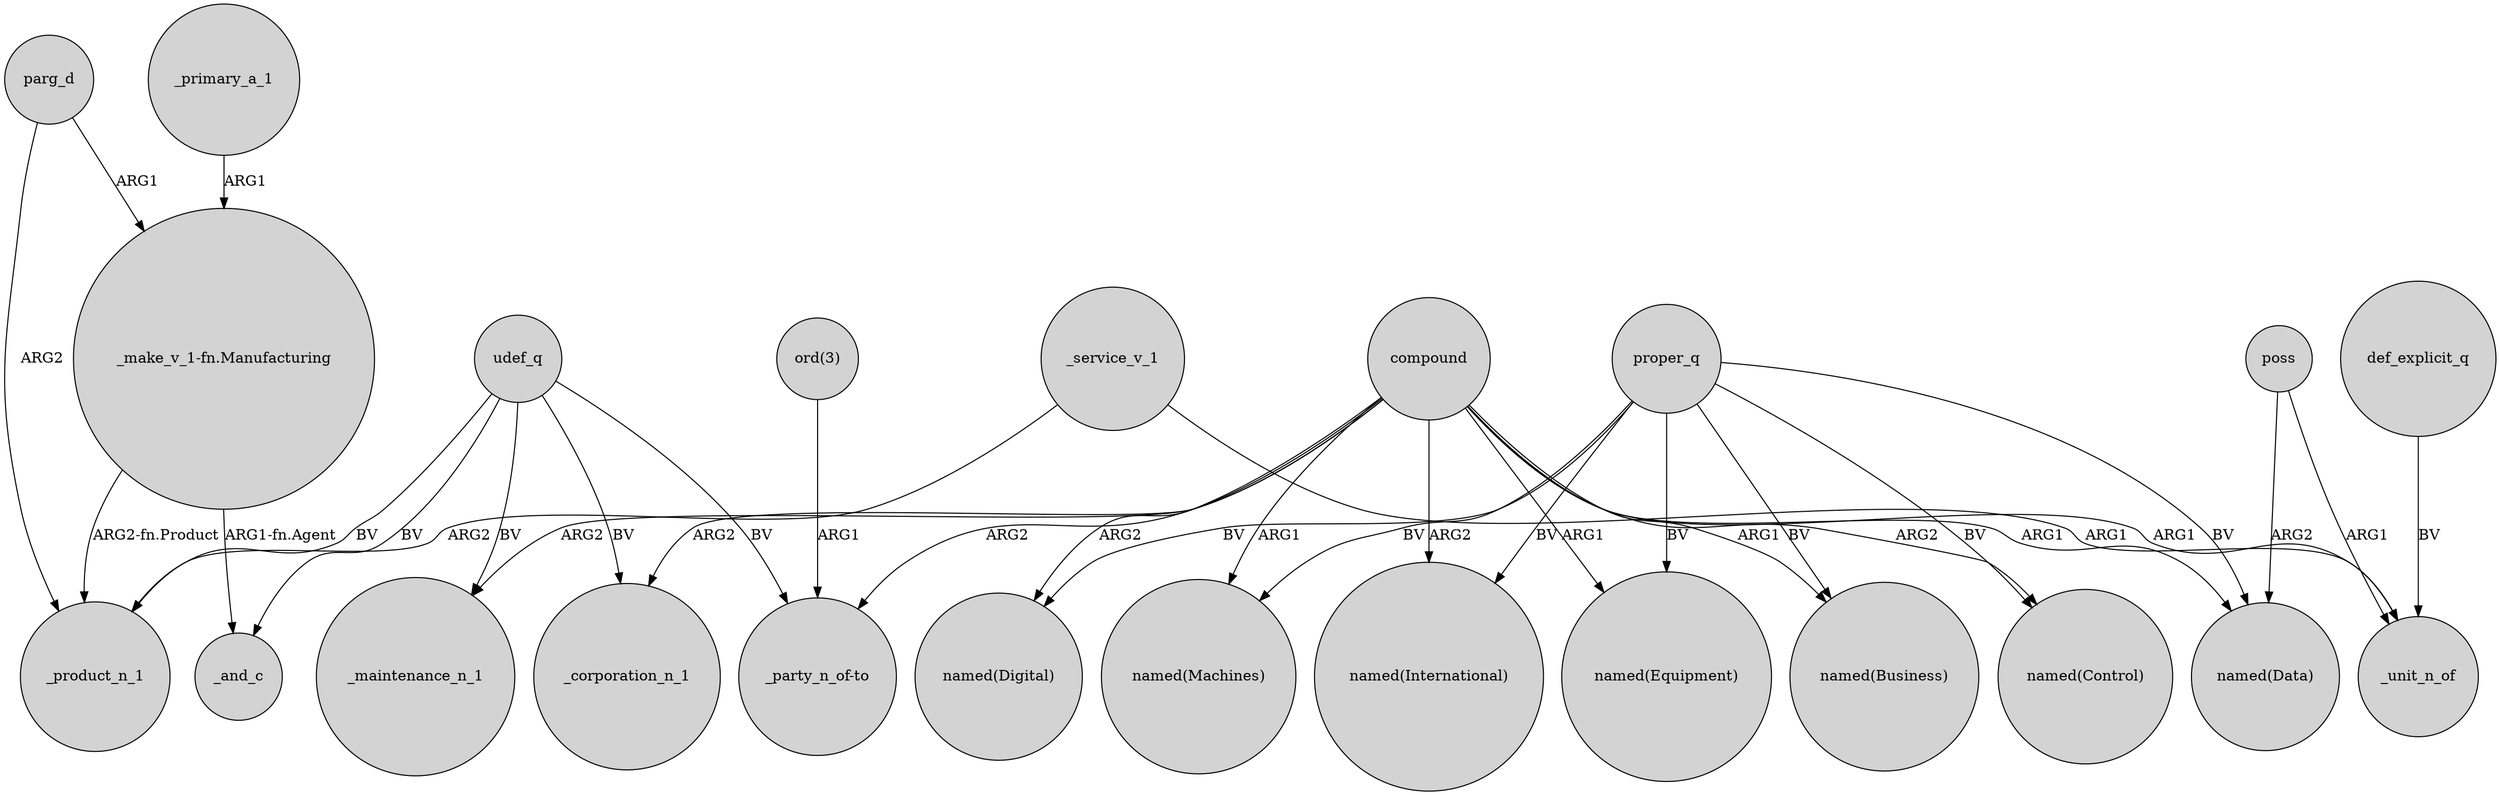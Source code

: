 digraph {
	node [shape=circle style=filled]
	parg_d -> _product_n_1 [label=ARG2]
	"_make_v_1-fn.Manufacturing" -> _product_n_1 [label="ARG2-fn.Product"]
	compound -> "named(Control)" [label=ARG2]
	def_explicit_q -> _unit_n_of [label=BV]
	compound -> _unit_n_of [label=ARG1]
	_service_v_1 -> _unit_n_of [label=ARG1]
	proper_q -> "named(Business)" [label=BV]
	compound -> "named(Equipment)" [label=ARG1]
	compound -> _corporation_n_1 [label=ARG2]
	udef_q -> "_party_n_of-to" [label=BV]
	compound -> "named(Machines)" [label=ARG1]
	proper_q -> "named(Equipment)" [label=BV]
	proper_q -> "named(Control)" [label=BV]
	parg_d -> "_make_v_1-fn.Manufacturing" [label=ARG1]
	"_make_v_1-fn.Manufacturing" -> _and_c [label="ARG1-fn.Agent"]
	_primary_a_1 -> "_make_v_1-fn.Manufacturing" [label=ARG1]
	_service_v_1 -> _product_n_1 [label=ARG2]
	poss -> "named(Data)" [label=ARG2]
	compound -> "named(Digital)" [label=ARG2]
	udef_q -> _corporation_n_1 [label=BV]
	poss -> _unit_n_of [label=ARG1]
	proper_q -> "named(Data)" [label=BV]
	proper_q -> "named(Digital)" [label=BV]
	"ord(3)" -> "_party_n_of-to" [label=ARG1]
	compound -> "named(Data)" [label=ARG1]
	compound -> _maintenance_n_1 [label=ARG2]
	udef_q -> _maintenance_n_1 [label=BV]
	compound -> "named(International)" [label=ARG2]
	compound -> "named(Business)" [label=ARG1]
	udef_q -> _product_n_1 [label=BV]
	udef_q -> _and_c [label=BV]
	compound -> "_party_n_of-to" [label=ARG2]
	proper_q -> "named(Machines)" [label=BV]
	proper_q -> "named(International)" [label=BV]
}
